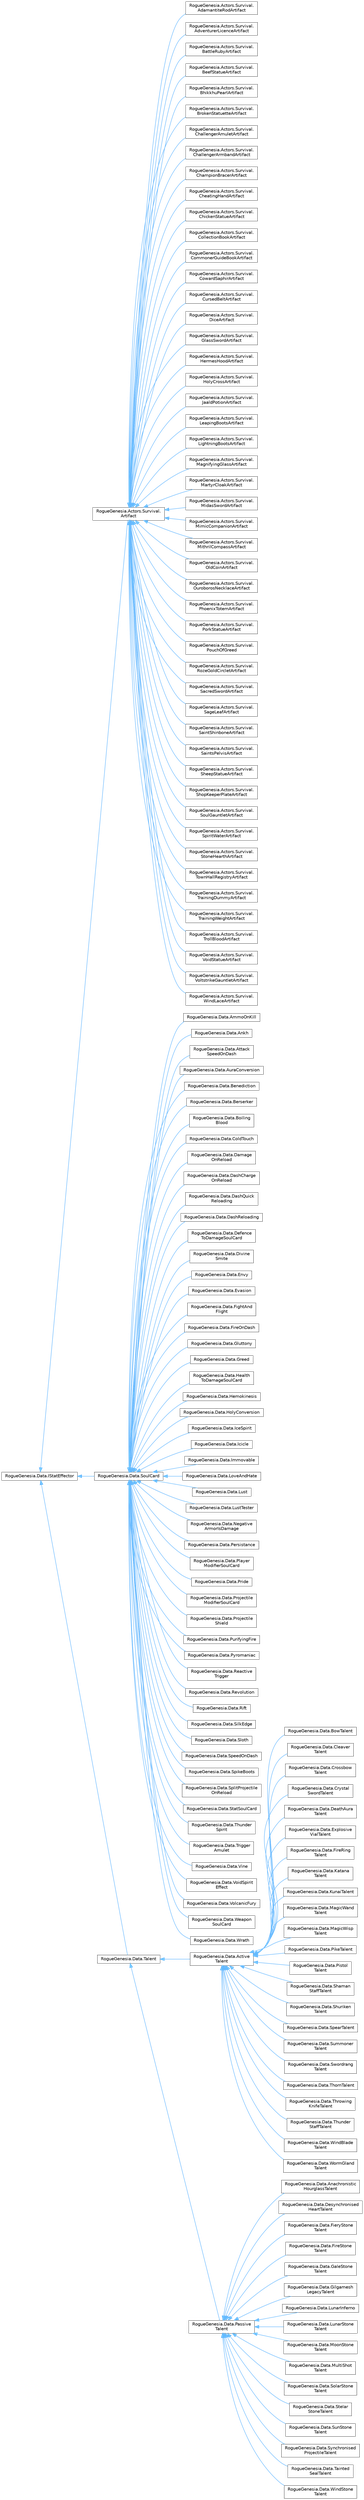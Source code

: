 digraph "Graphical Class Hierarchy"
{
 // LATEX_PDF_SIZE
  bgcolor="transparent";
  edge [fontname=Helvetica,fontsize=10,labelfontname=Helvetica,labelfontsize=10];
  node [fontname=Helvetica,fontsize=10,shape=box,height=0.2,width=0.4];
  rankdir="LR";
  Node0 [label="RogueGenesia.Data.IStatEffector",height=0.2,width=0.4,color="grey40", fillcolor="white", style="filled",URL="$interface_rogue_genesia_1_1_data_1_1_i_stat_effector.html",tooltip=" "];
  Node0 -> Node1 [dir="back",color="steelblue1",style="solid"];
  Node1 [label="RogueGenesia.Actors.Survival.\lArtifact",height=0.2,width=0.4,color="grey40", fillcolor="white", style="filled",URL="$class_rogue_genesia_1_1_actors_1_1_survival_1_1_artifact.html",tooltip=" "];
  Node1 -> Node2 [dir="back",color="steelblue1",style="solid"];
  Node2 [label="RogueGenesia.Actors.Survival.\lAdamantiteRodArtifact",height=0.2,width=0.4,color="grey40", fillcolor="white", style="filled",URL="$class_rogue_genesia_1_1_actors_1_1_survival_1_1_adamantite_rod_artifact.html",tooltip=" "];
  Node1 -> Node3 [dir="back",color="steelblue1",style="solid"];
  Node3 [label="RogueGenesia.Actors.Survival.\lAdventurerLicenceArtifact",height=0.2,width=0.4,color="grey40", fillcolor="white", style="filled",URL="$class_rogue_genesia_1_1_actors_1_1_survival_1_1_adventurer_licence_artifact.html",tooltip=" "];
  Node1 -> Node4 [dir="back",color="steelblue1",style="solid"];
  Node4 [label="RogueGenesia.Actors.Survival.\lBattleRubyArtifact",height=0.2,width=0.4,color="grey40", fillcolor="white", style="filled",URL="$class_rogue_genesia_1_1_actors_1_1_survival_1_1_battle_ruby_artifact.html",tooltip=" "];
  Node1 -> Node5 [dir="back",color="steelblue1",style="solid"];
  Node5 [label="RogueGenesia.Actors.Survival.\lBeefStatueArtifact",height=0.2,width=0.4,color="grey40", fillcolor="white", style="filled",URL="$class_rogue_genesia_1_1_actors_1_1_survival_1_1_beef_statue_artifact.html",tooltip=" "];
  Node1 -> Node6 [dir="back",color="steelblue1",style="solid"];
  Node6 [label="RogueGenesia.Actors.Survival.\lBhikkhuPearlArtifact",height=0.2,width=0.4,color="grey40", fillcolor="white", style="filled",URL="$class_rogue_genesia_1_1_actors_1_1_survival_1_1_bhikkhu_pearl_artifact.html",tooltip=" "];
  Node1 -> Node7 [dir="back",color="steelblue1",style="solid"];
  Node7 [label="RogueGenesia.Actors.Survival.\lBrokenStatuetteArtifact",height=0.2,width=0.4,color="grey40", fillcolor="white", style="filled",URL="$class_rogue_genesia_1_1_actors_1_1_survival_1_1_broken_statuette_artifact.html",tooltip=" "];
  Node1 -> Node8 [dir="back",color="steelblue1",style="solid"];
  Node8 [label="RogueGenesia.Actors.Survival.\lChallengerAmuletArtifact",height=0.2,width=0.4,color="grey40", fillcolor="white", style="filled",URL="$class_rogue_genesia_1_1_actors_1_1_survival_1_1_challenger_amulet_artifact.html",tooltip=" "];
  Node1 -> Node9 [dir="back",color="steelblue1",style="solid"];
  Node9 [label="RogueGenesia.Actors.Survival.\lChallengerArmbandArtifact",height=0.2,width=0.4,color="grey40", fillcolor="white", style="filled",URL="$class_rogue_genesia_1_1_actors_1_1_survival_1_1_challenger_armband_artifact.html",tooltip=" "];
  Node1 -> Node10 [dir="back",color="steelblue1",style="solid"];
  Node10 [label="RogueGenesia.Actors.Survival.\lChampionBracerArtifact",height=0.2,width=0.4,color="grey40", fillcolor="white", style="filled",URL="$class_rogue_genesia_1_1_actors_1_1_survival_1_1_champion_bracer_artifact.html",tooltip=" "];
  Node1 -> Node11 [dir="back",color="steelblue1",style="solid"];
  Node11 [label="RogueGenesia.Actors.Survival.\lCheatingHandArtifact",height=0.2,width=0.4,color="grey40", fillcolor="white", style="filled",URL="$class_rogue_genesia_1_1_actors_1_1_survival_1_1_cheating_hand_artifact.html",tooltip=" "];
  Node1 -> Node12 [dir="back",color="steelblue1",style="solid"];
  Node12 [label="RogueGenesia.Actors.Survival.\lChickenStatueArtifact",height=0.2,width=0.4,color="grey40", fillcolor="white", style="filled",URL="$class_rogue_genesia_1_1_actors_1_1_survival_1_1_chicken_statue_artifact.html",tooltip=" "];
  Node1 -> Node13 [dir="back",color="steelblue1",style="solid"];
  Node13 [label="RogueGenesia.Actors.Survival.\lCollectionBookArtifact",height=0.2,width=0.4,color="grey40", fillcolor="white", style="filled",URL="$class_rogue_genesia_1_1_actors_1_1_survival_1_1_collection_book_artifact.html",tooltip=" "];
  Node1 -> Node14 [dir="back",color="steelblue1",style="solid"];
  Node14 [label="RogueGenesia.Actors.Survival.\lCommonerGuideBookArtifact",height=0.2,width=0.4,color="grey40", fillcolor="white", style="filled",URL="$class_rogue_genesia_1_1_actors_1_1_survival_1_1_commoner_guide_book_artifact.html",tooltip=" "];
  Node1 -> Node15 [dir="back",color="steelblue1",style="solid"];
  Node15 [label="RogueGenesia.Actors.Survival.\lCowardSaphirArtifact",height=0.2,width=0.4,color="grey40", fillcolor="white", style="filled",URL="$class_rogue_genesia_1_1_actors_1_1_survival_1_1_coward_saphir_artifact.html",tooltip=" "];
  Node1 -> Node16 [dir="back",color="steelblue1",style="solid"];
  Node16 [label="RogueGenesia.Actors.Survival.\lCursedBeltArtifact",height=0.2,width=0.4,color="grey40", fillcolor="white", style="filled",URL="$class_rogue_genesia_1_1_actors_1_1_survival_1_1_cursed_belt_artifact.html",tooltip=" "];
  Node1 -> Node17 [dir="back",color="steelblue1",style="solid"];
  Node17 [label="RogueGenesia.Actors.Survival.\lDiceArtifact",height=0.2,width=0.4,color="grey40", fillcolor="white", style="filled",URL="$class_rogue_genesia_1_1_actors_1_1_survival_1_1_dice_artifact.html",tooltip=" "];
  Node1 -> Node18 [dir="back",color="steelblue1",style="solid"];
  Node18 [label="RogueGenesia.Actors.Survival.\lGlassSwordArtifact",height=0.2,width=0.4,color="grey40", fillcolor="white", style="filled",URL="$class_rogue_genesia_1_1_actors_1_1_survival_1_1_glass_sword_artifact.html",tooltip=" "];
  Node1 -> Node19 [dir="back",color="steelblue1",style="solid"];
  Node19 [label="RogueGenesia.Actors.Survival.\lHermesHoodArtifact",height=0.2,width=0.4,color="grey40", fillcolor="white", style="filled",URL="$class_rogue_genesia_1_1_actors_1_1_survival_1_1_hermes_hood_artifact.html",tooltip=" "];
  Node1 -> Node20 [dir="back",color="steelblue1",style="solid"];
  Node20 [label="RogueGenesia.Actors.Survival.\lHolyCrossArtifact",height=0.2,width=0.4,color="grey40", fillcolor="white", style="filled",URL="$class_rogue_genesia_1_1_actors_1_1_survival_1_1_holy_cross_artifact.html",tooltip=" "];
  Node1 -> Node21 [dir="back",color="steelblue1",style="solid"];
  Node21 [label="RogueGenesia.Actors.Survival.\lJaaldPotionArtifact",height=0.2,width=0.4,color="grey40", fillcolor="white", style="filled",URL="$class_rogue_genesia_1_1_actors_1_1_survival_1_1_jaald_potion_artifact.html",tooltip=" "];
  Node1 -> Node22 [dir="back",color="steelblue1",style="solid"];
  Node22 [label="RogueGenesia.Actors.Survival.\lLeapingBootsArtifact",height=0.2,width=0.4,color="grey40", fillcolor="white", style="filled",URL="$class_rogue_genesia_1_1_actors_1_1_survival_1_1_leaping_boots_artifact.html",tooltip=" "];
  Node1 -> Node23 [dir="back",color="steelblue1",style="solid"];
  Node23 [label="RogueGenesia.Actors.Survival.\lLightningBootsArtifact",height=0.2,width=0.4,color="grey40", fillcolor="white", style="filled",URL="$class_rogue_genesia_1_1_actors_1_1_survival_1_1_lightning_boots_artifact.html",tooltip=" "];
  Node1 -> Node24 [dir="back",color="steelblue1",style="solid"];
  Node24 [label="RogueGenesia.Actors.Survival.\lMagnifyingGlassArtifact",height=0.2,width=0.4,color="grey40", fillcolor="white", style="filled",URL="$class_rogue_genesia_1_1_actors_1_1_survival_1_1_magnifying_glass_artifact.html",tooltip=" "];
  Node1 -> Node25 [dir="back",color="steelblue1",style="solid"];
  Node25 [label="RogueGenesia.Actors.Survival.\lMartyrCloakArtifact",height=0.2,width=0.4,color="grey40", fillcolor="white", style="filled",URL="$class_rogue_genesia_1_1_actors_1_1_survival_1_1_martyr_cloak_artifact.html",tooltip=" "];
  Node1 -> Node26 [dir="back",color="steelblue1",style="solid"];
  Node26 [label="RogueGenesia.Actors.Survival.\lMidasSwordArtifact",height=0.2,width=0.4,color="grey40", fillcolor="white", style="filled",URL="$class_rogue_genesia_1_1_actors_1_1_survival_1_1_midas_sword_artifact.html",tooltip=" "];
  Node1 -> Node27 [dir="back",color="steelblue1",style="solid"];
  Node27 [label="RogueGenesia.Actors.Survival.\lMimicCompanionArtifact",height=0.2,width=0.4,color="grey40", fillcolor="white", style="filled",URL="$class_rogue_genesia_1_1_actors_1_1_survival_1_1_mimic_companion_artifact.html",tooltip=" "];
  Node1 -> Node28 [dir="back",color="steelblue1",style="solid"];
  Node28 [label="RogueGenesia.Actors.Survival.\lMithrilCompassArtifact",height=0.2,width=0.4,color="grey40", fillcolor="white", style="filled",URL="$class_rogue_genesia_1_1_actors_1_1_survival_1_1_mithril_compass_artifact.html",tooltip=" "];
  Node1 -> Node29 [dir="back",color="steelblue1",style="solid"];
  Node29 [label="RogueGenesia.Actors.Survival.\lOldCoinArtifact",height=0.2,width=0.4,color="grey40", fillcolor="white", style="filled",URL="$class_rogue_genesia_1_1_actors_1_1_survival_1_1_old_coin_artifact.html",tooltip=" "];
  Node1 -> Node30 [dir="back",color="steelblue1",style="solid"];
  Node30 [label="RogueGenesia.Actors.Survival.\lOuroborosNecklaceArtifact",height=0.2,width=0.4,color="grey40", fillcolor="white", style="filled",URL="$class_rogue_genesia_1_1_actors_1_1_survival_1_1_ouroboros_necklace_artifact.html",tooltip=" "];
  Node1 -> Node31 [dir="back",color="steelblue1",style="solid"];
  Node31 [label="RogueGenesia.Actors.Survival.\lPhoenixTotemArtifact",height=0.2,width=0.4,color="grey40", fillcolor="white", style="filled",URL="$class_rogue_genesia_1_1_actors_1_1_survival_1_1_phoenix_totem_artifact.html",tooltip=" "];
  Node1 -> Node32 [dir="back",color="steelblue1",style="solid"];
  Node32 [label="RogueGenesia.Actors.Survival.\lPorkStatueArtifact",height=0.2,width=0.4,color="grey40", fillcolor="white", style="filled",URL="$class_rogue_genesia_1_1_actors_1_1_survival_1_1_pork_statue_artifact.html",tooltip=" "];
  Node1 -> Node33 [dir="back",color="steelblue1",style="solid"];
  Node33 [label="RogueGenesia.Actors.Survival.\lPouchOfGreed",height=0.2,width=0.4,color="grey40", fillcolor="white", style="filled",URL="$class_rogue_genesia_1_1_actors_1_1_survival_1_1_pouch_of_greed.html",tooltip=" "];
  Node1 -> Node34 [dir="back",color="steelblue1",style="solid"];
  Node34 [label="RogueGenesia.Actors.Survival.\lRozeGoldCircletArtifact",height=0.2,width=0.4,color="grey40", fillcolor="white", style="filled",URL="$class_rogue_genesia_1_1_actors_1_1_survival_1_1_roze_gold_circlet_artifact.html",tooltip=" "];
  Node1 -> Node35 [dir="back",color="steelblue1",style="solid"];
  Node35 [label="RogueGenesia.Actors.Survival.\lSacredSwordArtifact",height=0.2,width=0.4,color="grey40", fillcolor="white", style="filled",URL="$class_rogue_genesia_1_1_actors_1_1_survival_1_1_sacred_sword_artifact.html",tooltip=" "];
  Node1 -> Node36 [dir="back",color="steelblue1",style="solid"];
  Node36 [label="RogueGenesia.Actors.Survival.\lSageLeafArtifact",height=0.2,width=0.4,color="grey40", fillcolor="white", style="filled",URL="$class_rogue_genesia_1_1_actors_1_1_survival_1_1_sage_leaf_artifact.html",tooltip=" "];
  Node1 -> Node37 [dir="back",color="steelblue1",style="solid"];
  Node37 [label="RogueGenesia.Actors.Survival.\lSaintShinboneArtifact",height=0.2,width=0.4,color="grey40", fillcolor="white", style="filled",URL="$class_rogue_genesia_1_1_actors_1_1_survival_1_1_saint_shinbone_artifact.html",tooltip=" "];
  Node1 -> Node38 [dir="back",color="steelblue1",style="solid"];
  Node38 [label="RogueGenesia.Actors.Survival.\lSaintsPelvisArtifact",height=0.2,width=0.4,color="grey40", fillcolor="white", style="filled",URL="$class_rogue_genesia_1_1_actors_1_1_survival_1_1_saints_pelvis_artifact.html",tooltip=" "];
  Node1 -> Node39 [dir="back",color="steelblue1",style="solid"];
  Node39 [label="RogueGenesia.Actors.Survival.\lSheepStatueArtifact",height=0.2,width=0.4,color="grey40", fillcolor="white", style="filled",URL="$class_rogue_genesia_1_1_actors_1_1_survival_1_1_sheep_statue_artifact.html",tooltip=" "];
  Node1 -> Node40 [dir="back",color="steelblue1",style="solid"];
  Node40 [label="RogueGenesia.Actors.Survival.\lShopKeeperPlateArtifact",height=0.2,width=0.4,color="grey40", fillcolor="white", style="filled",URL="$class_rogue_genesia_1_1_actors_1_1_survival_1_1_shop_keeper_plate_artifact.html",tooltip=" "];
  Node1 -> Node41 [dir="back",color="steelblue1",style="solid"];
  Node41 [label="RogueGenesia.Actors.Survival.\lSoulGauntletArtifact",height=0.2,width=0.4,color="grey40", fillcolor="white", style="filled",URL="$class_rogue_genesia_1_1_actors_1_1_survival_1_1_soul_gauntlet_artifact.html",tooltip=" "];
  Node1 -> Node42 [dir="back",color="steelblue1",style="solid"];
  Node42 [label="RogueGenesia.Actors.Survival.\lSpiritWaterArtifact",height=0.2,width=0.4,color="grey40", fillcolor="white", style="filled",URL="$class_rogue_genesia_1_1_actors_1_1_survival_1_1_spirit_water_artifact.html",tooltip=" "];
  Node1 -> Node43 [dir="back",color="steelblue1",style="solid"];
  Node43 [label="RogueGenesia.Actors.Survival.\lStoneHearthArtifact",height=0.2,width=0.4,color="grey40", fillcolor="white", style="filled",URL="$class_rogue_genesia_1_1_actors_1_1_survival_1_1_stone_hearth_artifact.html",tooltip=" "];
  Node1 -> Node44 [dir="back",color="steelblue1",style="solid"];
  Node44 [label="RogueGenesia.Actors.Survival.\lTownHallRegistryArtifact",height=0.2,width=0.4,color="grey40", fillcolor="white", style="filled",URL="$class_rogue_genesia_1_1_actors_1_1_survival_1_1_town_hall_registry_artifact.html",tooltip=" "];
  Node1 -> Node45 [dir="back",color="steelblue1",style="solid"];
  Node45 [label="RogueGenesia.Actors.Survival.\lTrainingDummyArtifact",height=0.2,width=0.4,color="grey40", fillcolor="white", style="filled",URL="$class_rogue_genesia_1_1_actors_1_1_survival_1_1_training_dummy_artifact.html",tooltip=" "];
  Node1 -> Node46 [dir="back",color="steelblue1",style="solid"];
  Node46 [label="RogueGenesia.Actors.Survival.\lTrainingWeightArtifact",height=0.2,width=0.4,color="grey40", fillcolor="white", style="filled",URL="$class_rogue_genesia_1_1_actors_1_1_survival_1_1_training_weight_artifact.html",tooltip=" "];
  Node1 -> Node47 [dir="back",color="steelblue1",style="solid"];
  Node47 [label="RogueGenesia.Actors.Survival.\lTrollBloodArtifact",height=0.2,width=0.4,color="grey40", fillcolor="white", style="filled",URL="$class_rogue_genesia_1_1_actors_1_1_survival_1_1_troll_blood_artifact.html",tooltip=" "];
  Node1 -> Node48 [dir="back",color="steelblue1",style="solid"];
  Node48 [label="RogueGenesia.Actors.Survival.\lVoidStatueArtifact",height=0.2,width=0.4,color="grey40", fillcolor="white", style="filled",URL="$class_rogue_genesia_1_1_actors_1_1_survival_1_1_void_statue_artifact.html",tooltip=" "];
  Node1 -> Node49 [dir="back",color="steelblue1",style="solid"];
  Node49 [label="RogueGenesia.Actors.Survival.\lVoltstrikeGauntletArtifact",height=0.2,width=0.4,color="grey40", fillcolor="white", style="filled",URL="$class_rogue_genesia_1_1_actors_1_1_survival_1_1_voltstrike_gauntlet_artifact.html",tooltip=" "];
  Node1 -> Node50 [dir="back",color="steelblue1",style="solid"];
  Node50 [label="RogueGenesia.Actors.Survival.\lWindLaceArtifact",height=0.2,width=0.4,color="grey40", fillcolor="white", style="filled",URL="$class_rogue_genesia_1_1_actors_1_1_survival_1_1_wind_lace_artifact.html",tooltip=" "];
  Node0 -> Node51 [dir="back",color="steelblue1",style="solid"];
  Node51 [label="RogueGenesia.Data.SoulCard",height=0.2,width=0.4,color="grey40", fillcolor="white", style="filled",URL="$class_rogue_genesia_1_1_data_1_1_soul_card.html",tooltip=" "];
  Node51 -> Node52 [dir="back",color="steelblue1",style="solid"];
  Node52 [label="RogueGenesia.Data.AmmoOnKill",height=0.2,width=0.4,color="grey40", fillcolor="white", style="filled",URL="$class_rogue_genesia_1_1_data_1_1_ammo_on_kill.html",tooltip=" "];
  Node51 -> Node53 [dir="back",color="steelblue1",style="solid"];
  Node53 [label="RogueGenesia.Data.Ankh",height=0.2,width=0.4,color="grey40", fillcolor="white", style="filled",URL="$class_rogue_genesia_1_1_data_1_1_ankh.html",tooltip=" "];
  Node51 -> Node54 [dir="back",color="steelblue1",style="solid"];
  Node54 [label="RogueGenesia.Data.Attack\lSpeedOnDash",height=0.2,width=0.4,color="grey40", fillcolor="white", style="filled",URL="$class_rogue_genesia_1_1_data_1_1_attack_speed_on_dash.html",tooltip=" "];
  Node51 -> Node55 [dir="back",color="steelblue1",style="solid"];
  Node55 [label="RogueGenesia.Data.AuraConversion",height=0.2,width=0.4,color="grey40", fillcolor="white", style="filled",URL="$class_rogue_genesia_1_1_data_1_1_aura_conversion.html",tooltip=" "];
  Node51 -> Node56 [dir="back",color="steelblue1",style="solid"];
  Node56 [label="RogueGenesia.Data.Benediction",height=0.2,width=0.4,color="grey40", fillcolor="white", style="filled",URL="$class_rogue_genesia_1_1_data_1_1_benediction.html",tooltip=" "];
  Node51 -> Node57 [dir="back",color="steelblue1",style="solid"];
  Node57 [label="RogueGenesia.Data.Berserker",height=0.2,width=0.4,color="grey40", fillcolor="white", style="filled",URL="$class_rogue_genesia_1_1_data_1_1_berserker.html",tooltip=" "];
  Node51 -> Node58 [dir="back",color="steelblue1",style="solid"];
  Node58 [label="RogueGenesia.Data.Boiling\lBlood",height=0.2,width=0.4,color="grey40", fillcolor="white", style="filled",URL="$class_rogue_genesia_1_1_data_1_1_boiling_blood.html",tooltip=" "];
  Node51 -> Node59 [dir="back",color="steelblue1",style="solid"];
  Node59 [label="RogueGenesia.Data.ColdTouch",height=0.2,width=0.4,color="grey40", fillcolor="white", style="filled",URL="$class_rogue_genesia_1_1_data_1_1_cold_touch.html",tooltip=" "];
  Node51 -> Node60 [dir="back",color="steelblue1",style="solid"];
  Node60 [label="RogueGenesia.Data.Damage\lOnReload",height=0.2,width=0.4,color="grey40", fillcolor="white", style="filled",URL="$class_rogue_genesia_1_1_data_1_1_damage_on_reload.html",tooltip=" "];
  Node51 -> Node61 [dir="back",color="steelblue1",style="solid"];
  Node61 [label="RogueGenesia.Data.DashCharge\lOnReload",height=0.2,width=0.4,color="grey40", fillcolor="white", style="filled",URL="$class_rogue_genesia_1_1_data_1_1_dash_charge_on_reload.html",tooltip=" "];
  Node51 -> Node62 [dir="back",color="steelblue1",style="solid"];
  Node62 [label="RogueGenesia.Data.DashQuick\lReloading",height=0.2,width=0.4,color="grey40", fillcolor="white", style="filled",URL="$class_rogue_genesia_1_1_data_1_1_dash_quick_reloading.html",tooltip=" "];
  Node51 -> Node63 [dir="back",color="steelblue1",style="solid"];
  Node63 [label="RogueGenesia.Data.DashReloading",height=0.2,width=0.4,color="grey40", fillcolor="white", style="filled",URL="$class_rogue_genesia_1_1_data_1_1_dash_reloading.html",tooltip=" "];
  Node51 -> Node64 [dir="back",color="steelblue1",style="solid"];
  Node64 [label="RogueGenesia.Data.Defence\lToDamageSoulCard",height=0.2,width=0.4,color="grey40", fillcolor="white", style="filled",URL="$class_rogue_genesia_1_1_data_1_1_defence_to_damage_soul_card.html",tooltip=" "];
  Node51 -> Node65 [dir="back",color="steelblue1",style="solid"];
  Node65 [label="RogueGenesia.Data.Divine\lSmite",height=0.2,width=0.4,color="grey40", fillcolor="white", style="filled",URL="$class_rogue_genesia_1_1_data_1_1_divine_smite.html",tooltip=" "];
  Node51 -> Node66 [dir="back",color="steelblue1",style="solid"];
  Node66 [label="RogueGenesia.Data.Envy",height=0.2,width=0.4,color="grey40", fillcolor="white", style="filled",URL="$class_rogue_genesia_1_1_data_1_1_envy.html",tooltip=" "];
  Node51 -> Node67 [dir="back",color="steelblue1",style="solid"];
  Node67 [label="RogueGenesia.Data.Evasion",height=0.2,width=0.4,color="grey40", fillcolor="white", style="filled",URL="$class_rogue_genesia_1_1_data_1_1_evasion.html",tooltip=" "];
  Node51 -> Node68 [dir="back",color="steelblue1",style="solid"];
  Node68 [label="RogueGenesia.Data.FightAnd\lFlight",height=0.2,width=0.4,color="grey40", fillcolor="white", style="filled",URL="$class_rogue_genesia_1_1_data_1_1_fight_and_flight.html",tooltip=" "];
  Node51 -> Node69 [dir="back",color="steelblue1",style="solid"];
  Node69 [label="RogueGenesia.Data.FireOnDash",height=0.2,width=0.4,color="grey40", fillcolor="white", style="filled",URL="$class_rogue_genesia_1_1_data_1_1_fire_on_dash.html",tooltip=" "];
  Node51 -> Node70 [dir="back",color="steelblue1",style="solid"];
  Node70 [label="RogueGenesia.Data.Gluttony",height=0.2,width=0.4,color="grey40", fillcolor="white", style="filled",URL="$class_rogue_genesia_1_1_data_1_1_gluttony.html",tooltip=" "];
  Node51 -> Node71 [dir="back",color="steelblue1",style="solid"];
  Node71 [label="RogueGenesia.Data.Greed",height=0.2,width=0.4,color="grey40", fillcolor="white", style="filled",URL="$class_rogue_genesia_1_1_data_1_1_greed.html",tooltip=" "];
  Node51 -> Node72 [dir="back",color="steelblue1",style="solid"];
  Node72 [label="RogueGenesia.Data.Health\lToDamageSoulCard",height=0.2,width=0.4,color="grey40", fillcolor="white", style="filled",URL="$class_rogue_genesia_1_1_data_1_1_health_to_damage_soul_card.html",tooltip=" "];
  Node51 -> Node73 [dir="back",color="steelblue1",style="solid"];
  Node73 [label="RogueGenesia.Data.Hemokinesis",height=0.2,width=0.4,color="grey40", fillcolor="white", style="filled",URL="$class_rogue_genesia_1_1_data_1_1_hemokinesis.html",tooltip=" "];
  Node51 -> Node74 [dir="back",color="steelblue1",style="solid"];
  Node74 [label="RogueGenesia.Data.HolyConversion",height=0.2,width=0.4,color="grey40", fillcolor="white", style="filled",URL="$class_rogue_genesia_1_1_data_1_1_holy_conversion.html",tooltip=" "];
  Node51 -> Node75 [dir="back",color="steelblue1",style="solid"];
  Node75 [label="RogueGenesia.Data.IceSpirit",height=0.2,width=0.4,color="grey40", fillcolor="white", style="filled",URL="$class_rogue_genesia_1_1_data_1_1_ice_spirit.html",tooltip=" "];
  Node51 -> Node76 [dir="back",color="steelblue1",style="solid"];
  Node76 [label="RogueGenesia.Data.Icicle",height=0.2,width=0.4,color="grey40", fillcolor="white", style="filled",URL="$class_rogue_genesia_1_1_data_1_1_icicle.html",tooltip=" "];
  Node51 -> Node77 [dir="back",color="steelblue1",style="solid"];
  Node77 [label="RogueGenesia.Data.Immovable",height=0.2,width=0.4,color="grey40", fillcolor="white", style="filled",URL="$class_rogue_genesia_1_1_data_1_1_immovable.html",tooltip=" "];
  Node51 -> Node78 [dir="back",color="steelblue1",style="solid"];
  Node78 [label="RogueGenesia.Data.LoveAndHate",height=0.2,width=0.4,color="grey40", fillcolor="white", style="filled",URL="$class_rogue_genesia_1_1_data_1_1_love_and_hate.html",tooltip=" "];
  Node51 -> Node79 [dir="back",color="steelblue1",style="solid"];
  Node79 [label="RogueGenesia.Data.Lust",height=0.2,width=0.4,color="grey40", fillcolor="white", style="filled",URL="$class_rogue_genesia_1_1_data_1_1_lust.html",tooltip=" "];
  Node51 -> Node80 [dir="back",color="steelblue1",style="solid"];
  Node80 [label="RogueGenesia.Data.LustTester",height=0.2,width=0.4,color="grey40", fillcolor="white", style="filled",URL="$class_rogue_genesia_1_1_data_1_1_lust_tester.html",tooltip=" "];
  Node51 -> Node81 [dir="back",color="steelblue1",style="solid"];
  Node81 [label="RogueGenesia.Data.Negative\lArmorIsDamage",height=0.2,width=0.4,color="grey40", fillcolor="white", style="filled",URL="$class_rogue_genesia_1_1_data_1_1_negative_armor_is_damage.html",tooltip=" "];
  Node51 -> Node82 [dir="back",color="steelblue1",style="solid"];
  Node82 [label="RogueGenesia.Data.Persistance",height=0.2,width=0.4,color="grey40", fillcolor="white", style="filled",URL="$class_rogue_genesia_1_1_data_1_1_persistance.html",tooltip=" "];
  Node51 -> Node83 [dir="back",color="steelblue1",style="solid"];
  Node83 [label="RogueGenesia.Data.Player\lModifierSoulCard",height=0.2,width=0.4,color="grey40", fillcolor="white", style="filled",URL="$class_rogue_genesia_1_1_data_1_1_player_modifier_soul_card.html",tooltip=" "];
  Node51 -> Node84 [dir="back",color="steelblue1",style="solid"];
  Node84 [label="RogueGenesia.Data.Pride",height=0.2,width=0.4,color="grey40", fillcolor="white", style="filled",URL="$class_rogue_genesia_1_1_data_1_1_pride.html",tooltip=" "];
  Node51 -> Node85 [dir="back",color="steelblue1",style="solid"];
  Node85 [label="RogueGenesia.Data.Projectile\lModifierSoulCard",height=0.2,width=0.4,color="grey40", fillcolor="white", style="filled",URL="$class_rogue_genesia_1_1_data_1_1_projectile_modifier_soul_card.html",tooltip=" "];
  Node51 -> Node86 [dir="back",color="steelblue1",style="solid"];
  Node86 [label="RogueGenesia.Data.Projectile\lShield",height=0.2,width=0.4,color="grey40", fillcolor="white", style="filled",URL="$class_rogue_genesia_1_1_data_1_1_projectile_shield.html",tooltip=" "];
  Node51 -> Node87 [dir="back",color="steelblue1",style="solid"];
  Node87 [label="RogueGenesia.Data.PurifyingFire",height=0.2,width=0.4,color="grey40", fillcolor="white", style="filled",URL="$class_rogue_genesia_1_1_data_1_1_purifying_fire.html",tooltip=" "];
  Node51 -> Node88 [dir="back",color="steelblue1",style="solid"];
  Node88 [label="RogueGenesia.Data.Pyromaniac",height=0.2,width=0.4,color="grey40", fillcolor="white", style="filled",URL="$class_rogue_genesia_1_1_data_1_1_pyromaniac.html",tooltip=" "];
  Node51 -> Node89 [dir="back",color="steelblue1",style="solid"];
  Node89 [label="RogueGenesia.Data.Reactive\lTrigger",height=0.2,width=0.4,color="grey40", fillcolor="white", style="filled",URL="$class_rogue_genesia_1_1_data_1_1_reactive_trigger.html",tooltip=" "];
  Node51 -> Node90 [dir="back",color="steelblue1",style="solid"];
  Node90 [label="RogueGenesia.Data.Revolution",height=0.2,width=0.4,color="grey40", fillcolor="white", style="filled",URL="$class_rogue_genesia_1_1_data_1_1_revolution.html",tooltip=" "];
  Node51 -> Node91 [dir="back",color="steelblue1",style="solid"];
  Node91 [label="RogueGenesia.Data.Rift",height=0.2,width=0.4,color="grey40", fillcolor="white", style="filled",URL="$class_rogue_genesia_1_1_data_1_1_rift.html",tooltip=" "];
  Node51 -> Node92 [dir="back",color="steelblue1",style="solid"];
  Node92 [label="RogueGenesia.Data.SilkEdge",height=0.2,width=0.4,color="grey40", fillcolor="white", style="filled",URL="$class_rogue_genesia_1_1_data_1_1_silk_edge.html",tooltip=" "];
  Node51 -> Node93 [dir="back",color="steelblue1",style="solid"];
  Node93 [label="RogueGenesia.Data.Sloth",height=0.2,width=0.4,color="grey40", fillcolor="white", style="filled",URL="$class_rogue_genesia_1_1_data_1_1_sloth.html",tooltip=" "];
  Node51 -> Node94 [dir="back",color="steelblue1",style="solid"];
  Node94 [label="RogueGenesia.Data.SpeedOnDash",height=0.2,width=0.4,color="grey40", fillcolor="white", style="filled",URL="$class_rogue_genesia_1_1_data_1_1_speed_on_dash.html",tooltip=" "];
  Node51 -> Node95 [dir="back",color="steelblue1",style="solid"];
  Node95 [label="RogueGenesia.Data.SpikeBoots",height=0.2,width=0.4,color="grey40", fillcolor="white", style="filled",URL="$class_rogue_genesia_1_1_data_1_1_spike_boots.html",tooltip=" "];
  Node51 -> Node96 [dir="back",color="steelblue1",style="solid"];
  Node96 [label="RogueGenesia.Data.SplitProjectile\lOnReload",height=0.2,width=0.4,color="grey40", fillcolor="white", style="filled",URL="$class_rogue_genesia_1_1_data_1_1_split_projectile_on_reload.html",tooltip=" "];
  Node51 -> Node97 [dir="back",color="steelblue1",style="solid"];
  Node97 [label="RogueGenesia.Data.StatSoulCard",height=0.2,width=0.4,color="grey40", fillcolor="white", style="filled",URL="$class_rogue_genesia_1_1_data_1_1_stat_soul_card.html",tooltip=" "];
  Node51 -> Node98 [dir="back",color="steelblue1",style="solid"];
  Node98 [label="RogueGenesia.Data.Thunder\lSpirit",height=0.2,width=0.4,color="grey40", fillcolor="white", style="filled",URL="$class_rogue_genesia_1_1_data_1_1_thunder_spirit.html",tooltip=" "];
  Node51 -> Node99 [dir="back",color="steelblue1",style="solid"];
  Node99 [label="RogueGenesia.Data.Trigger\lAmulet",height=0.2,width=0.4,color="grey40", fillcolor="white", style="filled",URL="$class_rogue_genesia_1_1_data_1_1_trigger_amulet.html",tooltip=" "];
  Node51 -> Node100 [dir="back",color="steelblue1",style="solid"];
  Node100 [label="RogueGenesia.Data.Vine",height=0.2,width=0.4,color="grey40", fillcolor="white", style="filled",URL="$class_rogue_genesia_1_1_data_1_1_vine.html",tooltip=" "];
  Node51 -> Node101 [dir="back",color="steelblue1",style="solid"];
  Node101 [label="RogueGenesia.Data.VoidSpirit\lEffect",height=0.2,width=0.4,color="grey40", fillcolor="white", style="filled",URL="$class_rogue_genesia_1_1_data_1_1_void_spirit_effect.html",tooltip=" "];
  Node51 -> Node102 [dir="back",color="steelblue1",style="solid"];
  Node102 [label="RogueGenesia.Data.VolcanicFury",height=0.2,width=0.4,color="grey40", fillcolor="white", style="filled",URL="$class_rogue_genesia_1_1_data_1_1_volcanic_fury.html",tooltip=" "];
  Node51 -> Node103 [dir="back",color="steelblue1",style="solid"];
  Node103 [label="RogueGenesia.Data.Weapon\lSoulCard",height=0.2,width=0.4,color="grey40", fillcolor="white", style="filled",URL="$class_rogue_genesia_1_1_data_1_1_weapon_soul_card.html",tooltip=" "];
  Node51 -> Node104 [dir="back",color="steelblue1",style="solid"];
  Node104 [label="RogueGenesia.Data.Wrath",height=0.2,width=0.4,color="grey40", fillcolor="white", style="filled",URL="$class_rogue_genesia_1_1_data_1_1_wrath.html",tooltip=" "];
  Node0 -> Node105 [dir="back",color="steelblue1",style="solid"];
  Node105 [label="RogueGenesia.Data.Talent",height=0.2,width=0.4,color="grey40", fillcolor="white", style="filled",URL="$class_rogue_genesia_1_1_data_1_1_talent.html",tooltip=" "];
  Node105 -> Node106 [dir="back",color="steelblue1",style="solid"];
  Node106 [label="RogueGenesia.Data.Active\lTalent",height=0.2,width=0.4,color="grey40", fillcolor="white", style="filled",URL="$class_rogue_genesia_1_1_data_1_1_active_talent.html",tooltip=" "];
  Node106 -> Node107 [dir="back",color="steelblue1",style="solid"];
  Node107 [label="RogueGenesia.Data.BowTalent",height=0.2,width=0.4,color="grey40", fillcolor="white", style="filled",URL="$class_rogue_genesia_1_1_data_1_1_bow_talent.html",tooltip=" "];
  Node106 -> Node108 [dir="back",color="steelblue1",style="solid"];
  Node108 [label="RogueGenesia.Data.Cleaver\lTalent",height=0.2,width=0.4,color="grey40", fillcolor="white", style="filled",URL="$class_rogue_genesia_1_1_data_1_1_cleaver_talent.html",tooltip=" "];
  Node106 -> Node109 [dir="back",color="steelblue1",style="solid"];
  Node109 [label="RogueGenesia.Data.Crossbow\lTalent",height=0.2,width=0.4,color="grey40", fillcolor="white", style="filled",URL="$class_rogue_genesia_1_1_data_1_1_crossbow_talent.html",tooltip=" "];
  Node106 -> Node110 [dir="back",color="steelblue1",style="solid"];
  Node110 [label="RogueGenesia.Data.Crystal\lSwordTalent",height=0.2,width=0.4,color="grey40", fillcolor="white", style="filled",URL="$class_rogue_genesia_1_1_data_1_1_crystal_sword_talent.html",tooltip=" "];
  Node106 -> Node111 [dir="back",color="steelblue1",style="solid"];
  Node111 [label="RogueGenesia.Data.DeathAura\lTalent",height=0.2,width=0.4,color="grey40", fillcolor="white", style="filled",URL="$class_rogue_genesia_1_1_data_1_1_death_aura_talent.html",tooltip=" "];
  Node106 -> Node112 [dir="back",color="steelblue1",style="solid"];
  Node112 [label="RogueGenesia.Data.Explosive\lVialTalent",height=0.2,width=0.4,color="grey40", fillcolor="white", style="filled",URL="$class_rogue_genesia_1_1_data_1_1_explosive_vial_talent.html",tooltip=" "];
  Node106 -> Node113 [dir="back",color="steelblue1",style="solid"];
  Node113 [label="RogueGenesia.Data.FireRing\lTalent",height=0.2,width=0.4,color="grey40", fillcolor="white", style="filled",URL="$class_rogue_genesia_1_1_data_1_1_fire_ring_talent.html",tooltip=" "];
  Node106 -> Node114 [dir="back",color="steelblue1",style="solid"];
  Node114 [label="RogueGenesia.Data.Katana\lTalent",height=0.2,width=0.4,color="grey40", fillcolor="white", style="filled",URL="$class_rogue_genesia_1_1_data_1_1_katana_talent.html",tooltip=" "];
  Node106 -> Node115 [dir="back",color="steelblue1",style="solid"];
  Node115 [label="RogueGenesia.Data.KunaiTalent",height=0.2,width=0.4,color="grey40", fillcolor="white", style="filled",URL="$class_rogue_genesia_1_1_data_1_1_kunai_talent.html",tooltip=" "];
  Node106 -> Node116 [dir="back",color="steelblue1",style="solid"];
  Node116 [label="RogueGenesia.Data.MagicWand\lTalent",height=0.2,width=0.4,color="grey40", fillcolor="white", style="filled",URL="$class_rogue_genesia_1_1_data_1_1_magic_wand_talent.html",tooltip=" "];
  Node106 -> Node117 [dir="back",color="steelblue1",style="solid"];
  Node117 [label="RogueGenesia.Data.MagicWisp\lTalent",height=0.2,width=0.4,color="grey40", fillcolor="white", style="filled",URL="$class_rogue_genesia_1_1_data_1_1_magic_wisp_talent.html",tooltip=" "];
  Node106 -> Node118 [dir="back",color="steelblue1",style="solid"];
  Node118 [label="RogueGenesia.Data.PikeTalent",height=0.2,width=0.4,color="grey40", fillcolor="white", style="filled",URL="$class_rogue_genesia_1_1_data_1_1_pike_talent.html",tooltip=" "];
  Node106 -> Node119 [dir="back",color="steelblue1",style="solid"];
  Node119 [label="RogueGenesia.Data.Pistol\lTalent",height=0.2,width=0.4,color="grey40", fillcolor="white", style="filled",URL="$class_rogue_genesia_1_1_data_1_1_pistol_talent.html",tooltip=" "];
  Node106 -> Node120 [dir="back",color="steelblue1",style="solid"];
  Node120 [label="RogueGenesia.Data.Shaman\lStaffTalent",height=0.2,width=0.4,color="grey40", fillcolor="white", style="filled",URL="$class_rogue_genesia_1_1_data_1_1_shaman_staff_talent.html",tooltip=" "];
  Node106 -> Node121 [dir="back",color="steelblue1",style="solid"];
  Node121 [label="RogueGenesia.Data.Shuriken\lTalent",height=0.2,width=0.4,color="grey40", fillcolor="white", style="filled",URL="$class_rogue_genesia_1_1_data_1_1_shuriken_talent.html",tooltip=" "];
  Node106 -> Node122 [dir="back",color="steelblue1",style="solid"];
  Node122 [label="RogueGenesia.Data.SpearTalent",height=0.2,width=0.4,color="grey40", fillcolor="white", style="filled",URL="$class_rogue_genesia_1_1_data_1_1_spear_talent.html",tooltip=" "];
  Node106 -> Node123 [dir="back",color="steelblue1",style="solid"];
  Node123 [label="RogueGenesia.Data.Summoner\lTalent",height=0.2,width=0.4,color="grey40", fillcolor="white", style="filled",URL="$class_rogue_genesia_1_1_data_1_1_summoner_talent.html",tooltip=" "];
  Node106 -> Node124 [dir="back",color="steelblue1",style="solid"];
  Node124 [label="RogueGenesia.Data.Swordrang\lTalent",height=0.2,width=0.4,color="grey40", fillcolor="white", style="filled",URL="$class_rogue_genesia_1_1_data_1_1_swordrang_talent.html",tooltip=" "];
  Node106 -> Node125 [dir="back",color="steelblue1",style="solid"];
  Node125 [label="RogueGenesia.Data.ThornTalent",height=0.2,width=0.4,color="grey40", fillcolor="white", style="filled",URL="$class_rogue_genesia_1_1_data_1_1_thorn_talent.html",tooltip=" "];
  Node106 -> Node126 [dir="back",color="steelblue1",style="solid"];
  Node126 [label="RogueGenesia.Data.Throwing\lKnifeTalent",height=0.2,width=0.4,color="grey40", fillcolor="white", style="filled",URL="$class_rogue_genesia_1_1_data_1_1_throwing_knife_talent.html",tooltip=" "];
  Node106 -> Node127 [dir="back",color="steelblue1",style="solid"];
  Node127 [label="RogueGenesia.Data.Thunder\lStaffTalent",height=0.2,width=0.4,color="grey40", fillcolor="white", style="filled",URL="$class_rogue_genesia_1_1_data_1_1_thunder_staff_talent.html",tooltip=" "];
  Node106 -> Node128 [dir="back",color="steelblue1",style="solid"];
  Node128 [label="RogueGenesia.Data.WindBlade\lTalent",height=0.2,width=0.4,color="grey40", fillcolor="white", style="filled",URL="$class_rogue_genesia_1_1_data_1_1_wind_blade_talent.html",tooltip=" "];
  Node106 -> Node129 [dir="back",color="steelblue1",style="solid"];
  Node129 [label="RogueGenesia.Data.WormGland\lTalent",height=0.2,width=0.4,color="grey40", fillcolor="white", style="filled",URL="$class_rogue_genesia_1_1_data_1_1_worm_gland_talent.html",tooltip=" "];
  Node105 -> Node130 [dir="back",color="steelblue1",style="solid"];
  Node130 [label="RogueGenesia.Data.Passive\lTalent",height=0.2,width=0.4,color="grey40", fillcolor="white", style="filled",URL="$class_rogue_genesia_1_1_data_1_1_passive_talent.html",tooltip=" "];
  Node130 -> Node131 [dir="back",color="steelblue1",style="solid"];
  Node131 [label="RogueGenesia.Data.Anachronistic\lHourglassTalent",height=0.2,width=0.4,color="grey40", fillcolor="white", style="filled",URL="$class_rogue_genesia_1_1_data_1_1_anachronistic_hourglass_talent.html",tooltip=" "];
  Node130 -> Node132 [dir="back",color="steelblue1",style="solid"];
  Node132 [label="RogueGenesia.Data.Desynchronised\lHeartTalent",height=0.2,width=0.4,color="grey40", fillcolor="white", style="filled",URL="$class_rogue_genesia_1_1_data_1_1_desynchronised_heart_talent.html",tooltip=" "];
  Node130 -> Node133 [dir="back",color="steelblue1",style="solid"];
  Node133 [label="RogueGenesia.Data.FieryStone\lTalent",height=0.2,width=0.4,color="grey40", fillcolor="white", style="filled",URL="$class_rogue_genesia_1_1_data_1_1_fiery_stone_talent.html",tooltip=" "];
  Node130 -> Node134 [dir="back",color="steelblue1",style="solid"];
  Node134 [label="RogueGenesia.Data.FireStone\lTalent",height=0.2,width=0.4,color="grey40", fillcolor="white", style="filled",URL="$class_rogue_genesia_1_1_data_1_1_fire_stone_talent.html",tooltip=" "];
  Node130 -> Node135 [dir="back",color="steelblue1",style="solid"];
  Node135 [label="RogueGenesia.Data.GaleStone\lTalent",height=0.2,width=0.4,color="grey40", fillcolor="white", style="filled",URL="$class_rogue_genesia_1_1_data_1_1_gale_stone_talent.html",tooltip=" "];
  Node130 -> Node136 [dir="back",color="steelblue1",style="solid"];
  Node136 [label="RogueGenesia.Data.Gilgamesh\lLegacyTalent",height=0.2,width=0.4,color="grey40", fillcolor="white", style="filled",URL="$class_rogue_genesia_1_1_data_1_1_gilgamesh_legacy_talent.html",tooltip=" "];
  Node130 -> Node137 [dir="back",color="steelblue1",style="solid"];
  Node137 [label="RogueGenesia.Data.LunarInferno",height=0.2,width=0.4,color="grey40", fillcolor="white", style="filled",URL="$class_rogue_genesia_1_1_data_1_1_lunar_inferno.html",tooltip=" "];
  Node130 -> Node138 [dir="back",color="steelblue1",style="solid"];
  Node138 [label="RogueGenesia.Data.LunarStone\lTalent",height=0.2,width=0.4,color="grey40", fillcolor="white", style="filled",URL="$class_rogue_genesia_1_1_data_1_1_lunar_stone_talent.html",tooltip=" "];
  Node130 -> Node139 [dir="back",color="steelblue1",style="solid"];
  Node139 [label="RogueGenesia.Data.MoonStone\lTalent",height=0.2,width=0.4,color="grey40", fillcolor="white", style="filled",URL="$class_rogue_genesia_1_1_data_1_1_moon_stone_talent.html",tooltip=" "];
  Node130 -> Node140 [dir="back",color="steelblue1",style="solid"];
  Node140 [label="RogueGenesia.Data.MultiShot\lTalent",height=0.2,width=0.4,color="grey40", fillcolor="white", style="filled",URL="$class_rogue_genesia_1_1_data_1_1_multi_shot_talent.html",tooltip=" "];
  Node130 -> Node141 [dir="back",color="steelblue1",style="solid"];
  Node141 [label="RogueGenesia.Data.SolarStone\lTalent",height=0.2,width=0.4,color="grey40", fillcolor="white", style="filled",URL="$class_rogue_genesia_1_1_data_1_1_solar_stone_talent.html",tooltip=" "];
  Node130 -> Node142 [dir="back",color="steelblue1",style="solid"];
  Node142 [label="RogueGenesia.Data.Stelar\lStoneTalent",height=0.2,width=0.4,color="grey40", fillcolor="white", style="filled",URL="$class_rogue_genesia_1_1_data_1_1_stelar_stone_talent.html",tooltip=" "];
  Node130 -> Node143 [dir="back",color="steelblue1",style="solid"];
  Node143 [label="RogueGenesia.Data.SunStone\lTalent",height=0.2,width=0.4,color="grey40", fillcolor="white", style="filled",URL="$class_rogue_genesia_1_1_data_1_1_sun_stone_talent.html",tooltip=" "];
  Node130 -> Node144 [dir="back",color="steelblue1",style="solid"];
  Node144 [label="RogueGenesia.Data.Synchronised\lProjectileTalent",height=0.2,width=0.4,color="grey40", fillcolor="white", style="filled",URL="$class_rogue_genesia_1_1_data_1_1_synchronised_projectile_talent.html",tooltip=" "];
  Node130 -> Node145 [dir="back",color="steelblue1",style="solid"];
  Node145 [label="RogueGenesia.Data.Tainted\lSealTalent",height=0.2,width=0.4,color="grey40", fillcolor="white", style="filled",URL="$class_rogue_genesia_1_1_data_1_1_tainted_seal_talent.html",tooltip=" "];
  Node130 -> Node146 [dir="back",color="steelblue1",style="solid"];
  Node146 [label="RogueGenesia.Data.WindStone\lTalent",height=0.2,width=0.4,color="grey40", fillcolor="white", style="filled",URL="$class_rogue_genesia_1_1_data_1_1_wind_stone_talent.html",tooltip=" "];
}

